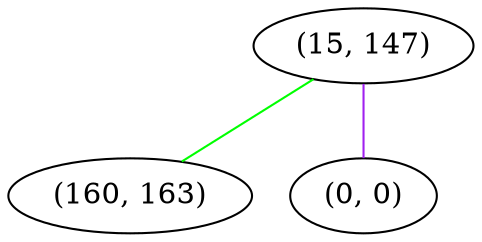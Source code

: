 graph "" {
"(15, 147)";
"(160, 163)";
"(0, 0)";
"(15, 147)" -- "(160, 163)"  [color=green, key=0, weight=2];
"(15, 147)" -- "(0, 0)"  [color=purple, key=0, weight=4];
}
